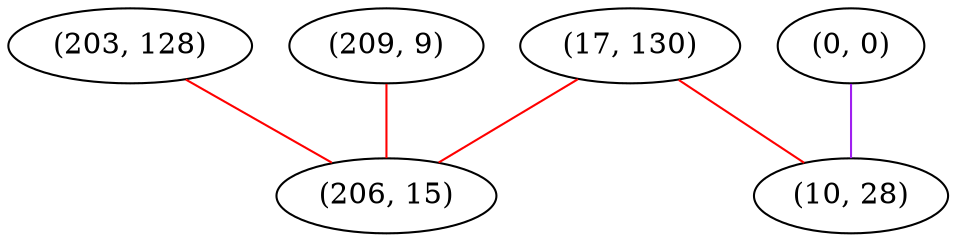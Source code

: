 graph "" {
"(203, 128)";
"(0, 0)";
"(209, 9)";
"(17, 130)";
"(206, 15)";
"(10, 28)";
"(203, 128)" -- "(206, 15)"  [color=red, key=0, weight=1];
"(0, 0)" -- "(10, 28)"  [color=purple, key=0, weight=4];
"(209, 9)" -- "(206, 15)"  [color=red, key=0, weight=1];
"(17, 130)" -- "(206, 15)"  [color=red, key=0, weight=1];
"(17, 130)" -- "(10, 28)"  [color=red, key=0, weight=1];
}
